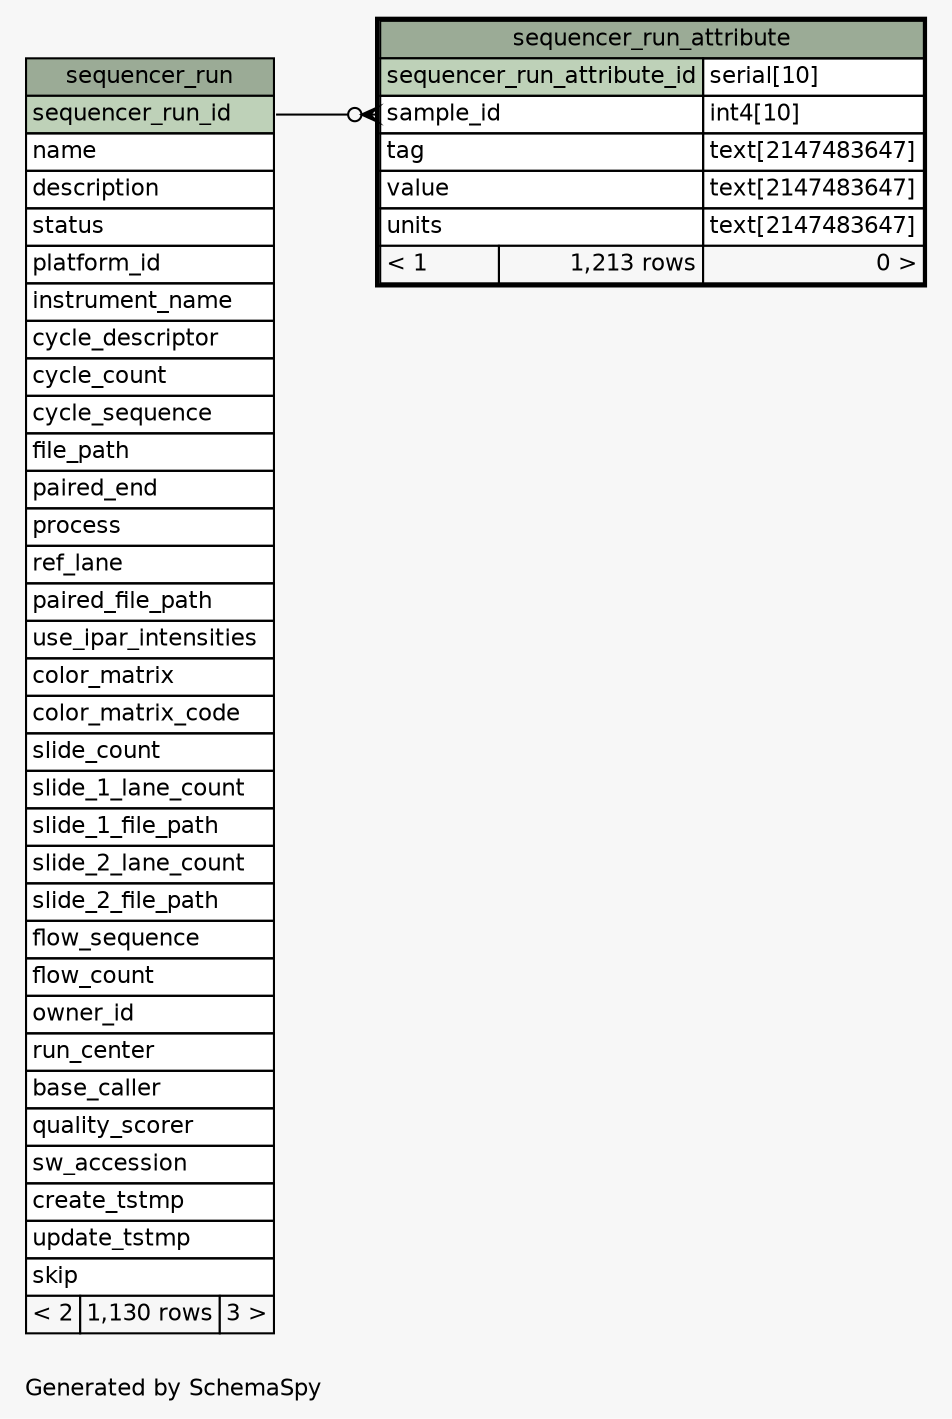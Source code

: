 // dot 2.26.3 on Linux 3.5.0-47-generic
// SchemaSpy rev 590
digraph "oneDegreeRelationshipsDiagram" {
  graph [
    rankdir="RL"
    bgcolor="#f7f7f7"
    label="\nGenerated by SchemaSpy"
    labeljust="l"
    nodesep="0.18"
    ranksep="0.46"
    fontname="Helvetica"
    fontsize="11"
  ];
  node [
    fontname="Helvetica"
    fontsize="11"
    shape="plaintext"
  ];
  edge [
    arrowsize="0.8"
  ];
  "sequencer_run_attribute":"sample_id":w -> "sequencer_run":"sequencer_run_id":e [arrowhead=none dir=back arrowtail=crowodot];
  "sequencer_run" [
    label=<
    <TABLE BORDER="0" CELLBORDER="1" CELLSPACING="0" BGCOLOR="#ffffff">
      <TR><TD COLSPAN="3" BGCOLOR="#9bab96" ALIGN="CENTER">sequencer_run</TD></TR>
      <TR><TD PORT="sequencer_run_id" COLSPAN="3" BGCOLOR="#bed1b8" ALIGN="LEFT">sequencer_run_id</TD></TR>
      <TR><TD PORT="name" COLSPAN="3" ALIGN="LEFT">name</TD></TR>
      <TR><TD PORT="description" COLSPAN="3" ALIGN="LEFT">description</TD></TR>
      <TR><TD PORT="status" COLSPAN="3" ALIGN="LEFT">status</TD></TR>
      <TR><TD PORT="platform_id" COLSPAN="3" ALIGN="LEFT">platform_id</TD></TR>
      <TR><TD PORT="instrument_name" COLSPAN="3" ALIGN="LEFT">instrument_name</TD></TR>
      <TR><TD PORT="cycle_descriptor" COLSPAN="3" ALIGN="LEFT">cycle_descriptor</TD></TR>
      <TR><TD PORT="cycle_count" COLSPAN="3" ALIGN="LEFT">cycle_count</TD></TR>
      <TR><TD PORT="cycle_sequence" COLSPAN="3" ALIGN="LEFT">cycle_sequence</TD></TR>
      <TR><TD PORT="file_path" COLSPAN="3" ALIGN="LEFT">file_path</TD></TR>
      <TR><TD PORT="paired_end" COLSPAN="3" ALIGN="LEFT">paired_end</TD></TR>
      <TR><TD PORT="process" COLSPAN="3" ALIGN="LEFT">process</TD></TR>
      <TR><TD PORT="ref_lane" COLSPAN="3" ALIGN="LEFT">ref_lane</TD></TR>
      <TR><TD PORT="paired_file_path" COLSPAN="3" ALIGN="LEFT">paired_file_path</TD></TR>
      <TR><TD PORT="use_ipar_intensities" COLSPAN="3" ALIGN="LEFT">use_ipar_intensities</TD></TR>
      <TR><TD PORT="color_matrix" COLSPAN="3" ALIGN="LEFT">color_matrix</TD></TR>
      <TR><TD PORT="color_matrix_code" COLSPAN="3" ALIGN="LEFT">color_matrix_code</TD></TR>
      <TR><TD PORT="slide_count" COLSPAN="3" ALIGN="LEFT">slide_count</TD></TR>
      <TR><TD PORT="slide_1_lane_count" COLSPAN="3" ALIGN="LEFT">slide_1_lane_count</TD></TR>
      <TR><TD PORT="slide_1_file_path" COLSPAN="3" ALIGN="LEFT">slide_1_file_path</TD></TR>
      <TR><TD PORT="slide_2_lane_count" COLSPAN="3" ALIGN="LEFT">slide_2_lane_count</TD></TR>
      <TR><TD PORT="slide_2_file_path" COLSPAN="3" ALIGN="LEFT">slide_2_file_path</TD></TR>
      <TR><TD PORT="flow_sequence" COLSPAN="3" ALIGN="LEFT">flow_sequence</TD></TR>
      <TR><TD PORT="flow_count" COLSPAN="3" ALIGN="LEFT">flow_count</TD></TR>
      <TR><TD PORT="owner_id" COLSPAN="3" ALIGN="LEFT">owner_id</TD></TR>
      <TR><TD PORT="run_center" COLSPAN="3" ALIGN="LEFT">run_center</TD></TR>
      <TR><TD PORT="base_caller" COLSPAN="3" ALIGN="LEFT">base_caller</TD></TR>
      <TR><TD PORT="quality_scorer" COLSPAN="3" ALIGN="LEFT">quality_scorer</TD></TR>
      <TR><TD PORT="sw_accession" COLSPAN="3" ALIGN="LEFT">sw_accession</TD></TR>
      <TR><TD PORT="create_tstmp" COLSPAN="3" ALIGN="LEFT">create_tstmp</TD></TR>
      <TR><TD PORT="update_tstmp" COLSPAN="3" ALIGN="LEFT">update_tstmp</TD></TR>
      <TR><TD PORT="skip" COLSPAN="3" ALIGN="LEFT">skip</TD></TR>
      <TR><TD ALIGN="LEFT" BGCOLOR="#f7f7f7">&lt; 2</TD><TD ALIGN="RIGHT" BGCOLOR="#f7f7f7">1,130 rows</TD><TD ALIGN="RIGHT" BGCOLOR="#f7f7f7">3 &gt;</TD></TR>
    </TABLE>>
    URL="sequencer_run.html"
    tooltip="sequencer_run"
  ];
  "sequencer_run_attribute" [
    label=<
    <TABLE BORDER="2" CELLBORDER="1" CELLSPACING="0" BGCOLOR="#ffffff">
      <TR><TD COLSPAN="3" BGCOLOR="#9bab96" ALIGN="CENTER">sequencer_run_attribute</TD></TR>
      <TR><TD PORT="sequencer_run_attribute_id" COLSPAN="2" BGCOLOR="#bed1b8" ALIGN="LEFT">sequencer_run_attribute_id</TD><TD PORT="sequencer_run_attribute_id.type" ALIGN="LEFT">serial[10]</TD></TR>
      <TR><TD PORT="sample_id" COLSPAN="2" ALIGN="LEFT">sample_id</TD><TD PORT="sample_id.type" ALIGN="LEFT">int4[10]</TD></TR>
      <TR><TD PORT="tag" COLSPAN="2" ALIGN="LEFT">tag</TD><TD PORT="tag.type" ALIGN="LEFT">text[2147483647]</TD></TR>
      <TR><TD PORT="value" COLSPAN="2" ALIGN="LEFT">value</TD><TD PORT="value.type" ALIGN="LEFT">text[2147483647]</TD></TR>
      <TR><TD PORT="units" COLSPAN="2" ALIGN="LEFT">units</TD><TD PORT="units.type" ALIGN="LEFT">text[2147483647]</TD></TR>
      <TR><TD ALIGN="LEFT" BGCOLOR="#f7f7f7">&lt; 1</TD><TD ALIGN="RIGHT" BGCOLOR="#f7f7f7">1,213 rows</TD><TD ALIGN="RIGHT" BGCOLOR="#f7f7f7">0 &gt;</TD></TR>
    </TABLE>>
    URL="sequencer_run_attribute.html"
    tooltip="sequencer_run_attribute"
  ];
}
